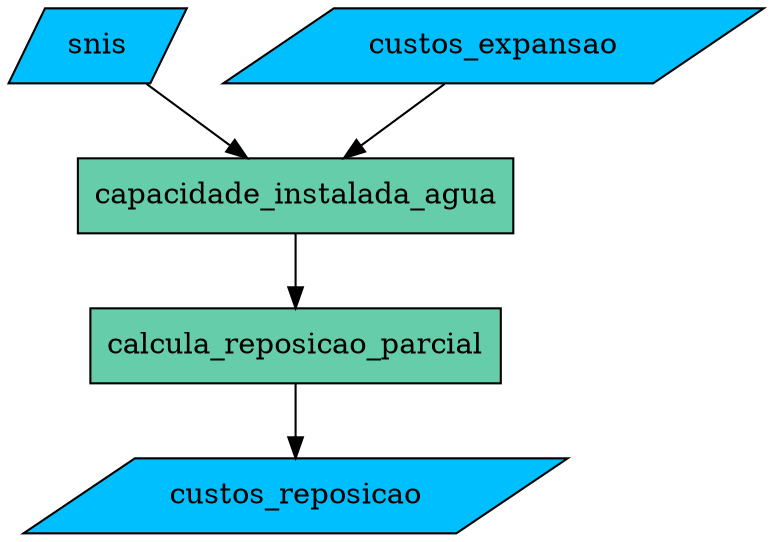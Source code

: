 digraph G {
    fontname = "Segoe UI"
    margin=0

    node [shape=box, style=filled, fillcolor=aquamarine3]
    snis, custos_expansao, custos_reposicao [shape=parallelogram fillcolor=deepskyblue]


    snis -> capacidade_instalada_agua
    custos_expansao -> capacidade_instalada_agua
    -> calcula_reposicao_parcial
    -> custos_reposicao
}